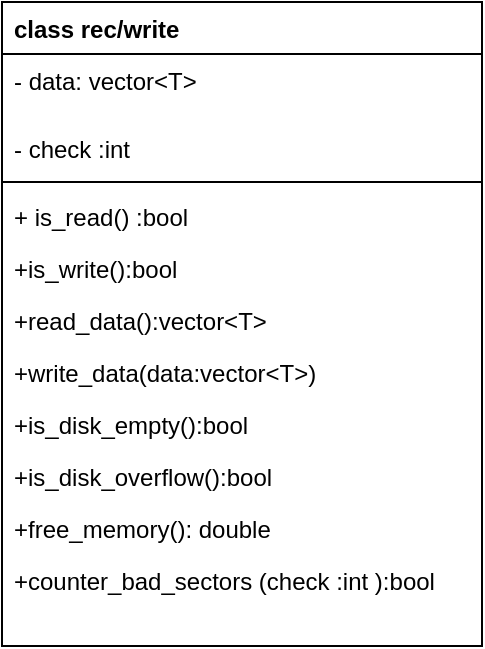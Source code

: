 <mxfile version="24.7.1" type="device">
  <diagram name="Page-1" id="9f46799a-70d6-7492-0946-bef42562c5a5">
    <mxGraphModel dx="1435" dy="791" grid="1" gridSize="10" guides="1" tooltips="1" connect="1" arrows="1" fold="1" page="1" pageScale="1" pageWidth="1100" pageHeight="850" background="none" math="0" shadow="0">
      <root>
        <mxCell id="0" />
        <mxCell id="1" parent="0" />
        <mxCell id="78961159f06e98e8-17" value="class rec/write" style="swimlane;html=1;fontStyle=1;align=left;verticalAlign=top;childLayout=stackLayout;horizontal=1;startSize=26;horizontalStack=0;resizeParent=1;resizeLast=0;collapsible=1;marginBottom=0;swimlaneFillColor=#ffffff;rounded=0;shadow=0;comic=0;labelBackgroundColor=none;strokeWidth=1;fillColor=none;fontFamily=Helvetica;fontSize=12;spacingLeft=4;spacingRight=4;fontColor=default;gradientColor=none;" parent="1" vertex="1">
          <mxGeometry x="80" y="83" width="240" height="322" as="geometry" />
        </mxCell>
        <mxCell id="78961159f06e98e8-21" value="- data: vector&amp;lt;T&amp;gt;&lt;div&gt;&lt;br&gt;&lt;/div&gt;" style="text;html=1;strokeColor=none;fillColor=none;align=left;verticalAlign=top;spacingLeft=4;spacingRight=4;whiteSpace=wrap;overflow=hidden;rotatable=0;points=[[0,0.5],[1,0.5]];portConstraint=eastwest;fontFamily=Helvetica;fontSize=12;fontColor=default;" parent="78961159f06e98e8-17" vertex="1">
          <mxGeometry y="26" width="240" height="34" as="geometry" />
        </mxCell>
        <mxCell id="VzPtJL2u5kEeFX8FBng2-14" value="- check :int&lt;div&gt;&lt;br&gt;&lt;/div&gt;" style="text;html=1;strokeColor=none;fillColor=none;align=left;verticalAlign=top;spacingLeft=4;spacingRight=4;whiteSpace=wrap;overflow=hidden;rotatable=0;points=[[0,0.5],[1,0.5]];portConstraint=eastwest;fontFamily=Helvetica;fontSize=12;fontColor=default;" vertex="1" parent="78961159f06e98e8-17">
          <mxGeometry y="60" width="240" height="26" as="geometry" />
        </mxCell>
        <mxCell id="78961159f06e98e8-19" value="" style="line;html=1;strokeWidth=1;fillColor=none;align=left;verticalAlign=top;spacingTop=-1;spacingLeft=4;spacingRight=4;rotatable=0;labelPosition=right;points=[];portConstraint=eastwest;fontFamily=Helvetica;fontSize=12;fontColor=default;gradientColor=none;" parent="78961159f06e98e8-17" vertex="1">
          <mxGeometry y="86" width="240" height="8" as="geometry" />
        </mxCell>
        <mxCell id="78961159f06e98e8-20" value="+ is_read() :bool&lt;div&gt;&lt;br&gt;&lt;/div&gt;" style="text;html=1;strokeColor=none;fillColor=none;align=left;verticalAlign=top;spacingLeft=4;spacingRight=4;whiteSpace=wrap;overflow=hidden;rotatable=0;points=[[0,0.5],[1,0.5]];portConstraint=eastwest;fontFamily=Helvetica;fontSize=12;fontColor=default;" parent="78961159f06e98e8-17" vertex="1">
          <mxGeometry y="94" width="240" height="26" as="geometry" />
        </mxCell>
        <mxCell id="VzPtJL2u5kEeFX8FBng2-2" value="+is_write():bool" style="text;html=1;strokeColor=none;fillColor=none;align=left;verticalAlign=top;spacingLeft=4;spacingRight=4;whiteSpace=wrap;overflow=hidden;rotatable=0;points=[[0,0.5],[1,0.5]];portConstraint=eastwest;fontFamily=Helvetica;fontSize=12;fontColor=default;" vertex="1" parent="78961159f06e98e8-17">
          <mxGeometry y="120" width="240" height="26" as="geometry" />
        </mxCell>
        <mxCell id="VzPtJL2u5kEeFX8FBng2-3" value="+read_data():vector&amp;lt;T&amp;gt;" style="text;html=1;strokeColor=none;fillColor=none;align=left;verticalAlign=top;spacingLeft=4;spacingRight=4;whiteSpace=wrap;overflow=hidden;rotatable=0;points=[[0,0.5],[1,0.5]];portConstraint=eastwest;fontFamily=Helvetica;fontSize=12;fontColor=default;" vertex="1" parent="78961159f06e98e8-17">
          <mxGeometry y="146" width="240" height="26" as="geometry" />
        </mxCell>
        <mxCell id="VzPtJL2u5kEeFX8FBng2-4" value="+write_data(data:vector&amp;lt;T&amp;gt;)" style="text;html=1;strokeColor=none;fillColor=none;align=left;verticalAlign=top;spacingLeft=4;spacingRight=4;whiteSpace=wrap;overflow=hidden;rotatable=0;points=[[0,0.5],[1,0.5]];portConstraint=eastwest;fontFamily=Helvetica;fontSize=12;fontColor=default;" vertex="1" parent="78961159f06e98e8-17">
          <mxGeometry y="172" width="240" height="26" as="geometry" />
        </mxCell>
        <mxCell id="VzPtJL2u5kEeFX8FBng2-9" value="+is_disk_empty():bool" style="text;html=1;strokeColor=none;fillColor=none;align=left;verticalAlign=top;spacingLeft=4;spacingRight=4;whiteSpace=wrap;overflow=hidden;rotatable=0;points=[[0,0.5],[1,0.5]];portConstraint=eastwest;fontFamily=Helvetica;fontSize=12;fontColor=default;" vertex="1" parent="78961159f06e98e8-17">
          <mxGeometry y="198" width="240" height="26" as="geometry" />
        </mxCell>
        <mxCell id="VzPtJL2u5kEeFX8FBng2-10" value="+is_disk_overflow():bool" style="text;html=1;strokeColor=none;fillColor=none;align=left;verticalAlign=top;spacingLeft=4;spacingRight=4;whiteSpace=wrap;overflow=hidden;rotatable=0;points=[[0,0.5],[1,0.5]];portConstraint=eastwest;fontFamily=Helvetica;fontSize=12;fontColor=default;" vertex="1" parent="78961159f06e98e8-17">
          <mxGeometry y="224" width="240" height="26" as="geometry" />
        </mxCell>
        <mxCell id="VzPtJL2u5kEeFX8FBng2-11" value="+free_memory(): double" style="text;html=1;strokeColor=none;fillColor=none;align=left;verticalAlign=top;spacingLeft=4;spacingRight=4;whiteSpace=wrap;overflow=hidden;rotatable=0;points=[[0,0.5],[1,0.5]];portConstraint=eastwest;fontFamily=Helvetica;fontSize=12;fontColor=default;" vertex="1" parent="78961159f06e98e8-17">
          <mxGeometry y="250" width="240" height="26" as="geometry" />
        </mxCell>
        <mxCell id="VzPtJL2u5kEeFX8FBng2-13" value="+counter_bad_sectors (check :int ):bool" style="text;html=1;strokeColor=none;fillColor=none;align=left;verticalAlign=top;spacingLeft=4;spacingRight=4;whiteSpace=wrap;overflow=hidden;rotatable=0;points=[[0,0.5],[1,0.5]];portConstraint=eastwest;fontFamily=Helvetica;fontSize=12;fontColor=default;" vertex="1" parent="78961159f06e98e8-17">
          <mxGeometry y="276" width="240" height="26" as="geometry" />
        </mxCell>
      </root>
    </mxGraphModel>
  </diagram>
</mxfile>
